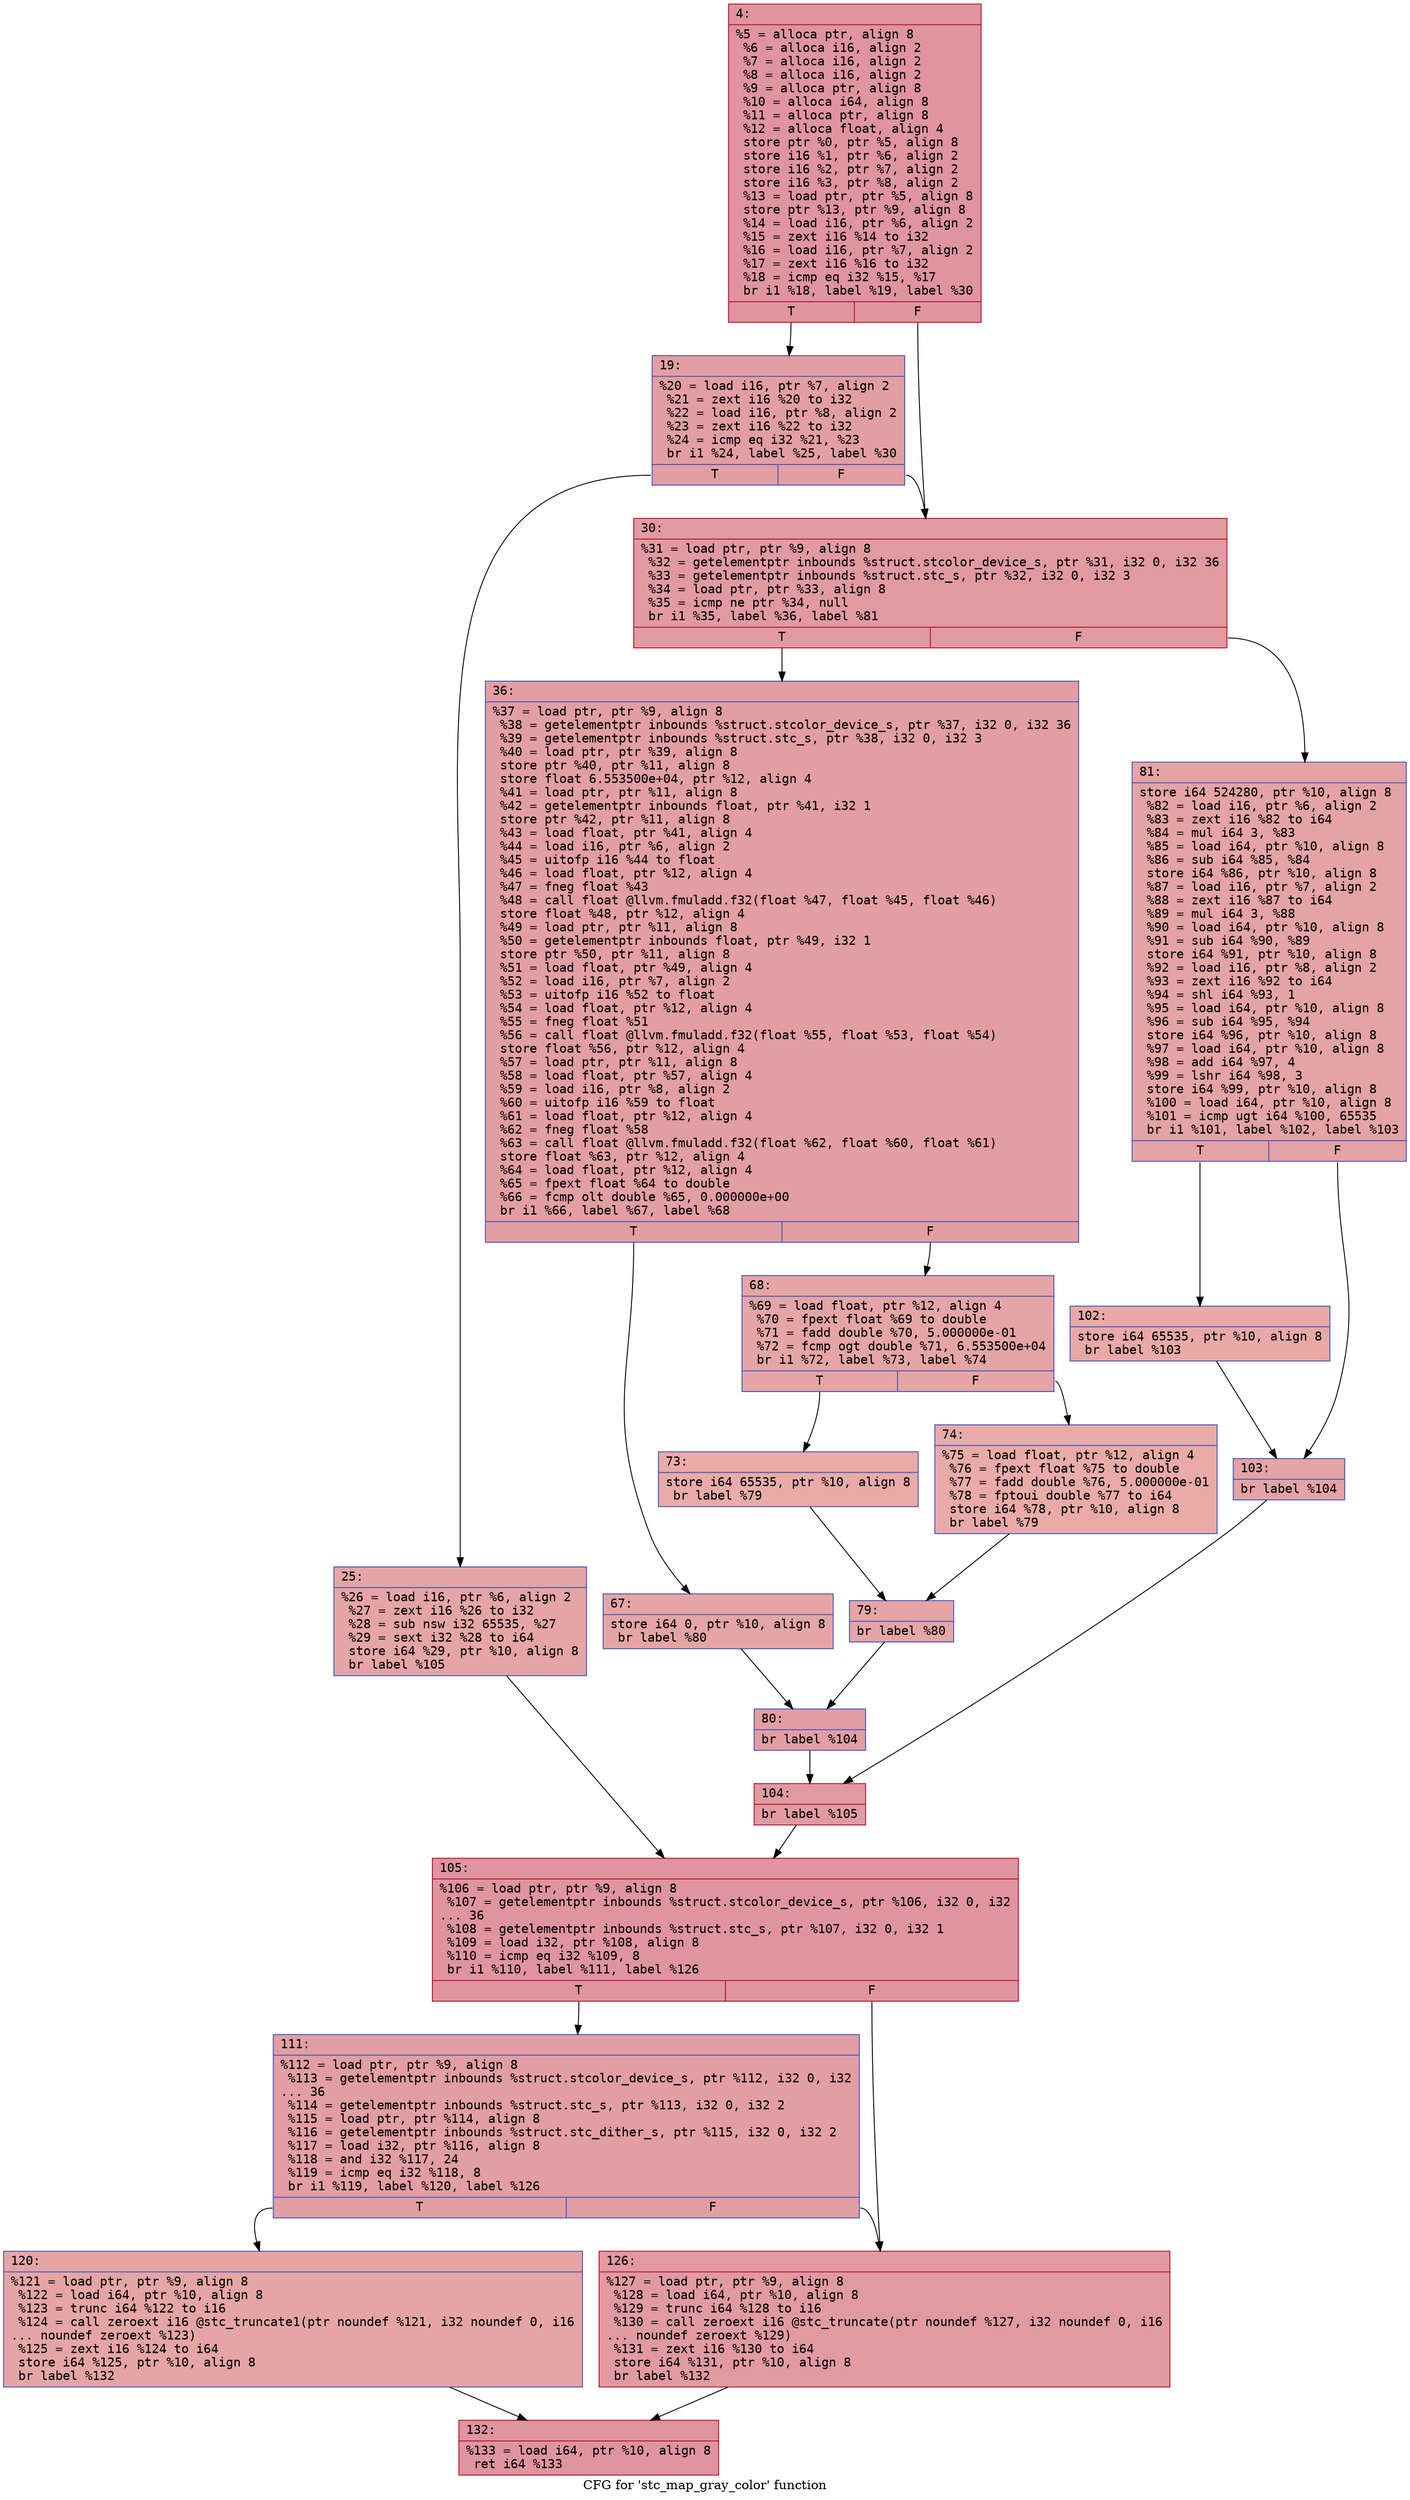 digraph "CFG for 'stc_map_gray_color' function" {
	label="CFG for 'stc_map_gray_color' function";

	Node0x6000016b56d0 [shape=record,color="#b70d28ff", style=filled, fillcolor="#b70d2870" fontname="Courier",label="{4:\l|  %5 = alloca ptr, align 8\l  %6 = alloca i16, align 2\l  %7 = alloca i16, align 2\l  %8 = alloca i16, align 2\l  %9 = alloca ptr, align 8\l  %10 = alloca i64, align 8\l  %11 = alloca ptr, align 8\l  %12 = alloca float, align 4\l  store ptr %0, ptr %5, align 8\l  store i16 %1, ptr %6, align 2\l  store i16 %2, ptr %7, align 2\l  store i16 %3, ptr %8, align 2\l  %13 = load ptr, ptr %5, align 8\l  store ptr %13, ptr %9, align 8\l  %14 = load i16, ptr %6, align 2\l  %15 = zext i16 %14 to i32\l  %16 = load i16, ptr %7, align 2\l  %17 = zext i16 %16 to i32\l  %18 = icmp eq i32 %15, %17\l  br i1 %18, label %19, label %30\l|{<s0>T|<s1>F}}"];
	Node0x6000016b56d0:s0 -> Node0x6000016b5720[tooltip="4 -> 19\nProbability 50.00%" ];
	Node0x6000016b56d0:s1 -> Node0x6000016b57c0[tooltip="4 -> 30\nProbability 50.00%" ];
	Node0x6000016b5720 [shape=record,color="#3d50c3ff", style=filled, fillcolor="#be242e70" fontname="Courier",label="{19:\l|  %20 = load i16, ptr %7, align 2\l  %21 = zext i16 %20 to i32\l  %22 = load i16, ptr %8, align 2\l  %23 = zext i16 %22 to i32\l  %24 = icmp eq i32 %21, %23\l  br i1 %24, label %25, label %30\l|{<s0>T|<s1>F}}"];
	Node0x6000016b5720:s0 -> Node0x6000016b5770[tooltip="19 -> 25\nProbability 50.00%" ];
	Node0x6000016b5720:s1 -> Node0x6000016b57c0[tooltip="19 -> 30\nProbability 50.00%" ];
	Node0x6000016b5770 [shape=record,color="#3d50c3ff", style=filled, fillcolor="#c5333470" fontname="Courier",label="{25:\l|  %26 = load i16, ptr %6, align 2\l  %27 = zext i16 %26 to i32\l  %28 = sub nsw i32 65535, %27\l  %29 = sext i32 %28 to i64\l  store i64 %29, ptr %10, align 8\l  br label %105\l}"];
	Node0x6000016b5770 -> Node0x6000016b5b80[tooltip="25 -> 105\nProbability 100.00%" ];
	Node0x6000016b57c0 [shape=record,color="#b70d28ff", style=filled, fillcolor="#bb1b2c70" fontname="Courier",label="{30:\l|  %31 = load ptr, ptr %9, align 8\l  %32 = getelementptr inbounds %struct.stcolor_device_s, ptr %31, i32 0, i32 36\l  %33 = getelementptr inbounds %struct.stc_s, ptr %32, i32 0, i32 3\l  %34 = load ptr, ptr %33, align 8\l  %35 = icmp ne ptr %34, null\l  br i1 %35, label %36, label %81\l|{<s0>T|<s1>F}}"];
	Node0x6000016b57c0:s0 -> Node0x6000016b5810[tooltip="30 -> 36\nProbability 62.50%" ];
	Node0x6000016b57c0:s1 -> Node0x6000016b5a40[tooltip="30 -> 81\nProbability 37.50%" ];
	Node0x6000016b5810 [shape=record,color="#3d50c3ff", style=filled, fillcolor="#be242e70" fontname="Courier",label="{36:\l|  %37 = load ptr, ptr %9, align 8\l  %38 = getelementptr inbounds %struct.stcolor_device_s, ptr %37, i32 0, i32 36\l  %39 = getelementptr inbounds %struct.stc_s, ptr %38, i32 0, i32 3\l  %40 = load ptr, ptr %39, align 8\l  store ptr %40, ptr %11, align 8\l  store float 6.553500e+04, ptr %12, align 4\l  %41 = load ptr, ptr %11, align 8\l  %42 = getelementptr inbounds float, ptr %41, i32 1\l  store ptr %42, ptr %11, align 8\l  %43 = load float, ptr %41, align 4\l  %44 = load i16, ptr %6, align 2\l  %45 = uitofp i16 %44 to float\l  %46 = load float, ptr %12, align 4\l  %47 = fneg float %43\l  %48 = call float @llvm.fmuladd.f32(float %47, float %45, float %46)\l  store float %48, ptr %12, align 4\l  %49 = load ptr, ptr %11, align 8\l  %50 = getelementptr inbounds float, ptr %49, i32 1\l  store ptr %50, ptr %11, align 8\l  %51 = load float, ptr %49, align 4\l  %52 = load i16, ptr %7, align 2\l  %53 = uitofp i16 %52 to float\l  %54 = load float, ptr %12, align 4\l  %55 = fneg float %51\l  %56 = call float @llvm.fmuladd.f32(float %55, float %53, float %54)\l  store float %56, ptr %12, align 4\l  %57 = load ptr, ptr %11, align 8\l  %58 = load float, ptr %57, align 4\l  %59 = load i16, ptr %8, align 2\l  %60 = uitofp i16 %59 to float\l  %61 = load float, ptr %12, align 4\l  %62 = fneg float %58\l  %63 = call float @llvm.fmuladd.f32(float %62, float %60, float %61)\l  store float %63, ptr %12, align 4\l  %64 = load float, ptr %12, align 4\l  %65 = fpext float %64 to double\l  %66 = fcmp olt double %65, 0.000000e+00\l  br i1 %66, label %67, label %68\l|{<s0>T|<s1>F}}"];
	Node0x6000016b5810:s0 -> Node0x6000016b5860[tooltip="36 -> 67\nProbability 50.00%" ];
	Node0x6000016b5810:s1 -> Node0x6000016b58b0[tooltip="36 -> 68\nProbability 50.00%" ];
	Node0x6000016b5860 [shape=record,color="#3d50c3ff", style=filled, fillcolor="#c5333470" fontname="Courier",label="{67:\l|  store i64 0, ptr %10, align 8\l  br label %80\l}"];
	Node0x6000016b5860 -> Node0x6000016b59f0[tooltip="67 -> 80\nProbability 100.00%" ];
	Node0x6000016b58b0 [shape=record,color="#3d50c3ff", style=filled, fillcolor="#c5333470" fontname="Courier",label="{68:\l|  %69 = load float, ptr %12, align 4\l  %70 = fpext float %69 to double\l  %71 = fadd double %70, 5.000000e-01\l  %72 = fcmp ogt double %71, 6.553500e+04\l  br i1 %72, label %73, label %74\l|{<s0>T|<s1>F}}"];
	Node0x6000016b58b0:s0 -> Node0x6000016b5900[tooltip="68 -> 73\nProbability 50.00%" ];
	Node0x6000016b58b0:s1 -> Node0x6000016b5950[tooltip="68 -> 74\nProbability 50.00%" ];
	Node0x6000016b5900 [shape=record,color="#3d50c3ff", style=filled, fillcolor="#cc403a70" fontname="Courier",label="{73:\l|  store i64 65535, ptr %10, align 8\l  br label %79\l}"];
	Node0x6000016b5900 -> Node0x6000016b59a0[tooltip="73 -> 79\nProbability 100.00%" ];
	Node0x6000016b5950 [shape=record,color="#3d50c3ff", style=filled, fillcolor="#cc403a70" fontname="Courier",label="{74:\l|  %75 = load float, ptr %12, align 4\l  %76 = fpext float %75 to double\l  %77 = fadd double %76, 5.000000e-01\l  %78 = fptoui double %77 to i64\l  store i64 %78, ptr %10, align 8\l  br label %79\l}"];
	Node0x6000016b5950 -> Node0x6000016b59a0[tooltip="74 -> 79\nProbability 100.00%" ];
	Node0x6000016b59a0 [shape=record,color="#3d50c3ff", style=filled, fillcolor="#c5333470" fontname="Courier",label="{79:\l|  br label %80\l}"];
	Node0x6000016b59a0 -> Node0x6000016b59f0[tooltip="79 -> 80\nProbability 100.00%" ];
	Node0x6000016b59f0 [shape=record,color="#3d50c3ff", style=filled, fillcolor="#be242e70" fontname="Courier",label="{80:\l|  br label %104\l}"];
	Node0x6000016b59f0 -> Node0x6000016b5b30[tooltip="80 -> 104\nProbability 100.00%" ];
	Node0x6000016b5a40 [shape=record,color="#3d50c3ff", style=filled, fillcolor="#c32e3170" fontname="Courier",label="{81:\l|  store i64 524280, ptr %10, align 8\l  %82 = load i16, ptr %6, align 2\l  %83 = zext i16 %82 to i64\l  %84 = mul i64 3, %83\l  %85 = load i64, ptr %10, align 8\l  %86 = sub i64 %85, %84\l  store i64 %86, ptr %10, align 8\l  %87 = load i16, ptr %7, align 2\l  %88 = zext i16 %87 to i64\l  %89 = mul i64 3, %88\l  %90 = load i64, ptr %10, align 8\l  %91 = sub i64 %90, %89\l  store i64 %91, ptr %10, align 8\l  %92 = load i16, ptr %8, align 2\l  %93 = zext i16 %92 to i64\l  %94 = shl i64 %93, 1\l  %95 = load i64, ptr %10, align 8\l  %96 = sub i64 %95, %94\l  store i64 %96, ptr %10, align 8\l  %97 = load i64, ptr %10, align 8\l  %98 = add i64 %97, 4\l  %99 = lshr i64 %98, 3\l  store i64 %99, ptr %10, align 8\l  %100 = load i64, ptr %10, align 8\l  %101 = icmp ugt i64 %100, 65535\l  br i1 %101, label %102, label %103\l|{<s0>T|<s1>F}}"];
	Node0x6000016b5a40:s0 -> Node0x6000016b5a90[tooltip="81 -> 102\nProbability 50.00%" ];
	Node0x6000016b5a40:s1 -> Node0x6000016b5ae0[tooltip="81 -> 103\nProbability 50.00%" ];
	Node0x6000016b5a90 [shape=record,color="#3d50c3ff", style=filled, fillcolor="#ca3b3770" fontname="Courier",label="{102:\l|  store i64 65535, ptr %10, align 8\l  br label %103\l}"];
	Node0x6000016b5a90 -> Node0x6000016b5ae0[tooltip="102 -> 103\nProbability 100.00%" ];
	Node0x6000016b5ae0 [shape=record,color="#3d50c3ff", style=filled, fillcolor="#c32e3170" fontname="Courier",label="{103:\l|  br label %104\l}"];
	Node0x6000016b5ae0 -> Node0x6000016b5b30[tooltip="103 -> 104\nProbability 100.00%" ];
	Node0x6000016b5b30 [shape=record,color="#b70d28ff", style=filled, fillcolor="#bb1b2c70" fontname="Courier",label="{104:\l|  br label %105\l}"];
	Node0x6000016b5b30 -> Node0x6000016b5b80[tooltip="104 -> 105\nProbability 100.00%" ];
	Node0x6000016b5b80 [shape=record,color="#b70d28ff", style=filled, fillcolor="#b70d2870" fontname="Courier",label="{105:\l|  %106 = load ptr, ptr %9, align 8\l  %107 = getelementptr inbounds %struct.stcolor_device_s, ptr %106, i32 0, i32\l... 36\l  %108 = getelementptr inbounds %struct.stc_s, ptr %107, i32 0, i32 1\l  %109 = load i32, ptr %108, align 8\l  %110 = icmp eq i32 %109, 8\l  br i1 %110, label %111, label %126\l|{<s0>T|<s1>F}}"];
	Node0x6000016b5b80:s0 -> Node0x6000016b5bd0[tooltip="105 -> 111\nProbability 50.00%" ];
	Node0x6000016b5b80:s1 -> Node0x6000016b5c70[tooltip="105 -> 126\nProbability 50.00%" ];
	Node0x6000016b5bd0 [shape=record,color="#3d50c3ff", style=filled, fillcolor="#be242e70" fontname="Courier",label="{111:\l|  %112 = load ptr, ptr %9, align 8\l  %113 = getelementptr inbounds %struct.stcolor_device_s, ptr %112, i32 0, i32\l... 36\l  %114 = getelementptr inbounds %struct.stc_s, ptr %113, i32 0, i32 2\l  %115 = load ptr, ptr %114, align 8\l  %116 = getelementptr inbounds %struct.stc_dither_s, ptr %115, i32 0, i32 2\l  %117 = load i32, ptr %116, align 8\l  %118 = and i32 %117, 24\l  %119 = icmp eq i32 %118, 8\l  br i1 %119, label %120, label %126\l|{<s0>T|<s1>F}}"];
	Node0x6000016b5bd0:s0 -> Node0x6000016b5c20[tooltip="111 -> 120\nProbability 50.00%" ];
	Node0x6000016b5bd0:s1 -> Node0x6000016b5c70[tooltip="111 -> 126\nProbability 50.00%" ];
	Node0x6000016b5c20 [shape=record,color="#3d50c3ff", style=filled, fillcolor="#c5333470" fontname="Courier",label="{120:\l|  %121 = load ptr, ptr %9, align 8\l  %122 = load i64, ptr %10, align 8\l  %123 = trunc i64 %122 to i16\l  %124 = call zeroext i16 @stc_truncate1(ptr noundef %121, i32 noundef 0, i16\l... noundef zeroext %123)\l  %125 = zext i16 %124 to i64\l  store i64 %125, ptr %10, align 8\l  br label %132\l}"];
	Node0x6000016b5c20 -> Node0x6000016b5cc0[tooltip="120 -> 132\nProbability 100.00%" ];
	Node0x6000016b5c70 [shape=record,color="#b70d28ff", style=filled, fillcolor="#bb1b2c70" fontname="Courier",label="{126:\l|  %127 = load ptr, ptr %9, align 8\l  %128 = load i64, ptr %10, align 8\l  %129 = trunc i64 %128 to i16\l  %130 = call zeroext i16 @stc_truncate(ptr noundef %127, i32 noundef 0, i16\l... noundef zeroext %129)\l  %131 = zext i16 %130 to i64\l  store i64 %131, ptr %10, align 8\l  br label %132\l}"];
	Node0x6000016b5c70 -> Node0x6000016b5cc0[tooltip="126 -> 132\nProbability 100.00%" ];
	Node0x6000016b5cc0 [shape=record,color="#b70d28ff", style=filled, fillcolor="#b70d2870" fontname="Courier",label="{132:\l|  %133 = load i64, ptr %10, align 8\l  ret i64 %133\l}"];
}
